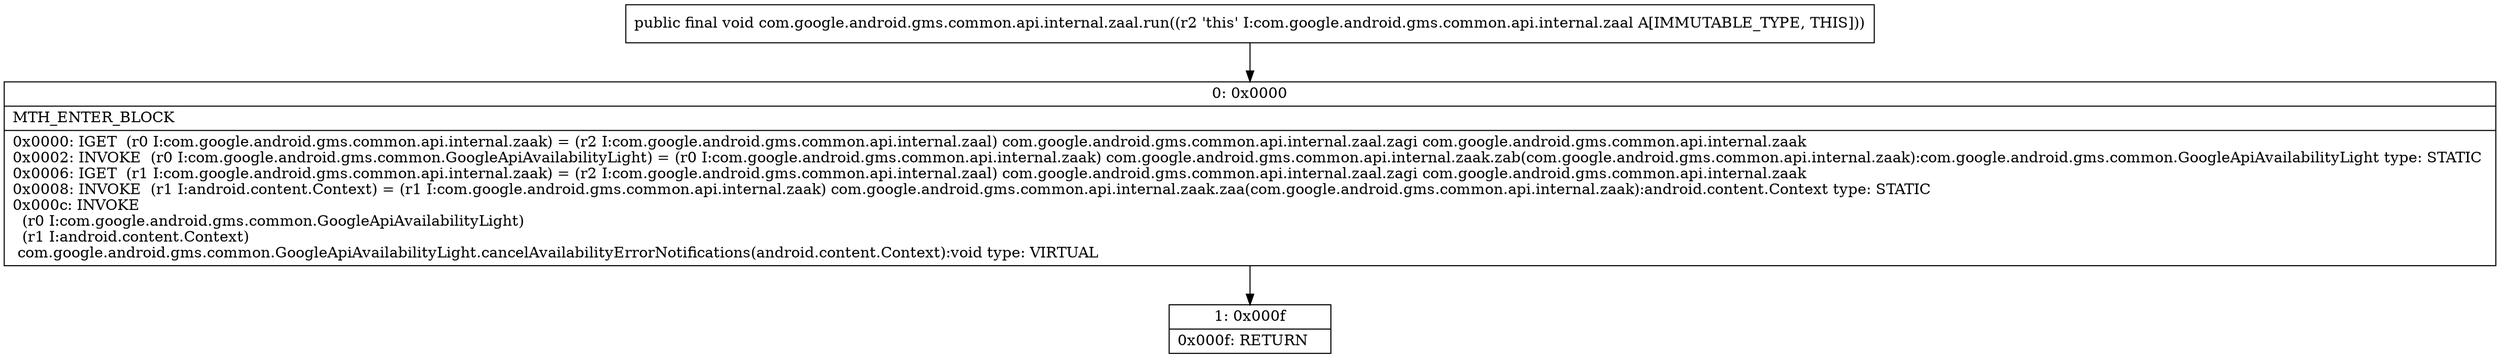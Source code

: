 digraph "CFG forcom.google.android.gms.common.api.internal.zaal.run()V" {
Node_0 [shape=record,label="{0\:\ 0x0000|MTH_ENTER_BLOCK\l|0x0000: IGET  (r0 I:com.google.android.gms.common.api.internal.zaak) = (r2 I:com.google.android.gms.common.api.internal.zaal) com.google.android.gms.common.api.internal.zaal.zagi com.google.android.gms.common.api.internal.zaak \l0x0002: INVOKE  (r0 I:com.google.android.gms.common.GoogleApiAvailabilityLight) = (r0 I:com.google.android.gms.common.api.internal.zaak) com.google.android.gms.common.api.internal.zaak.zab(com.google.android.gms.common.api.internal.zaak):com.google.android.gms.common.GoogleApiAvailabilityLight type: STATIC \l0x0006: IGET  (r1 I:com.google.android.gms.common.api.internal.zaak) = (r2 I:com.google.android.gms.common.api.internal.zaal) com.google.android.gms.common.api.internal.zaal.zagi com.google.android.gms.common.api.internal.zaak \l0x0008: INVOKE  (r1 I:android.content.Context) = (r1 I:com.google.android.gms.common.api.internal.zaak) com.google.android.gms.common.api.internal.zaak.zaa(com.google.android.gms.common.api.internal.zaak):android.content.Context type: STATIC \l0x000c: INVOKE  \l  (r0 I:com.google.android.gms.common.GoogleApiAvailabilityLight)\l  (r1 I:android.content.Context)\l com.google.android.gms.common.GoogleApiAvailabilityLight.cancelAvailabilityErrorNotifications(android.content.Context):void type: VIRTUAL \l}"];
Node_1 [shape=record,label="{1\:\ 0x000f|0x000f: RETURN   \l}"];
MethodNode[shape=record,label="{public final void com.google.android.gms.common.api.internal.zaal.run((r2 'this' I:com.google.android.gms.common.api.internal.zaal A[IMMUTABLE_TYPE, THIS])) }"];
MethodNode -> Node_0;
Node_0 -> Node_1;
}

